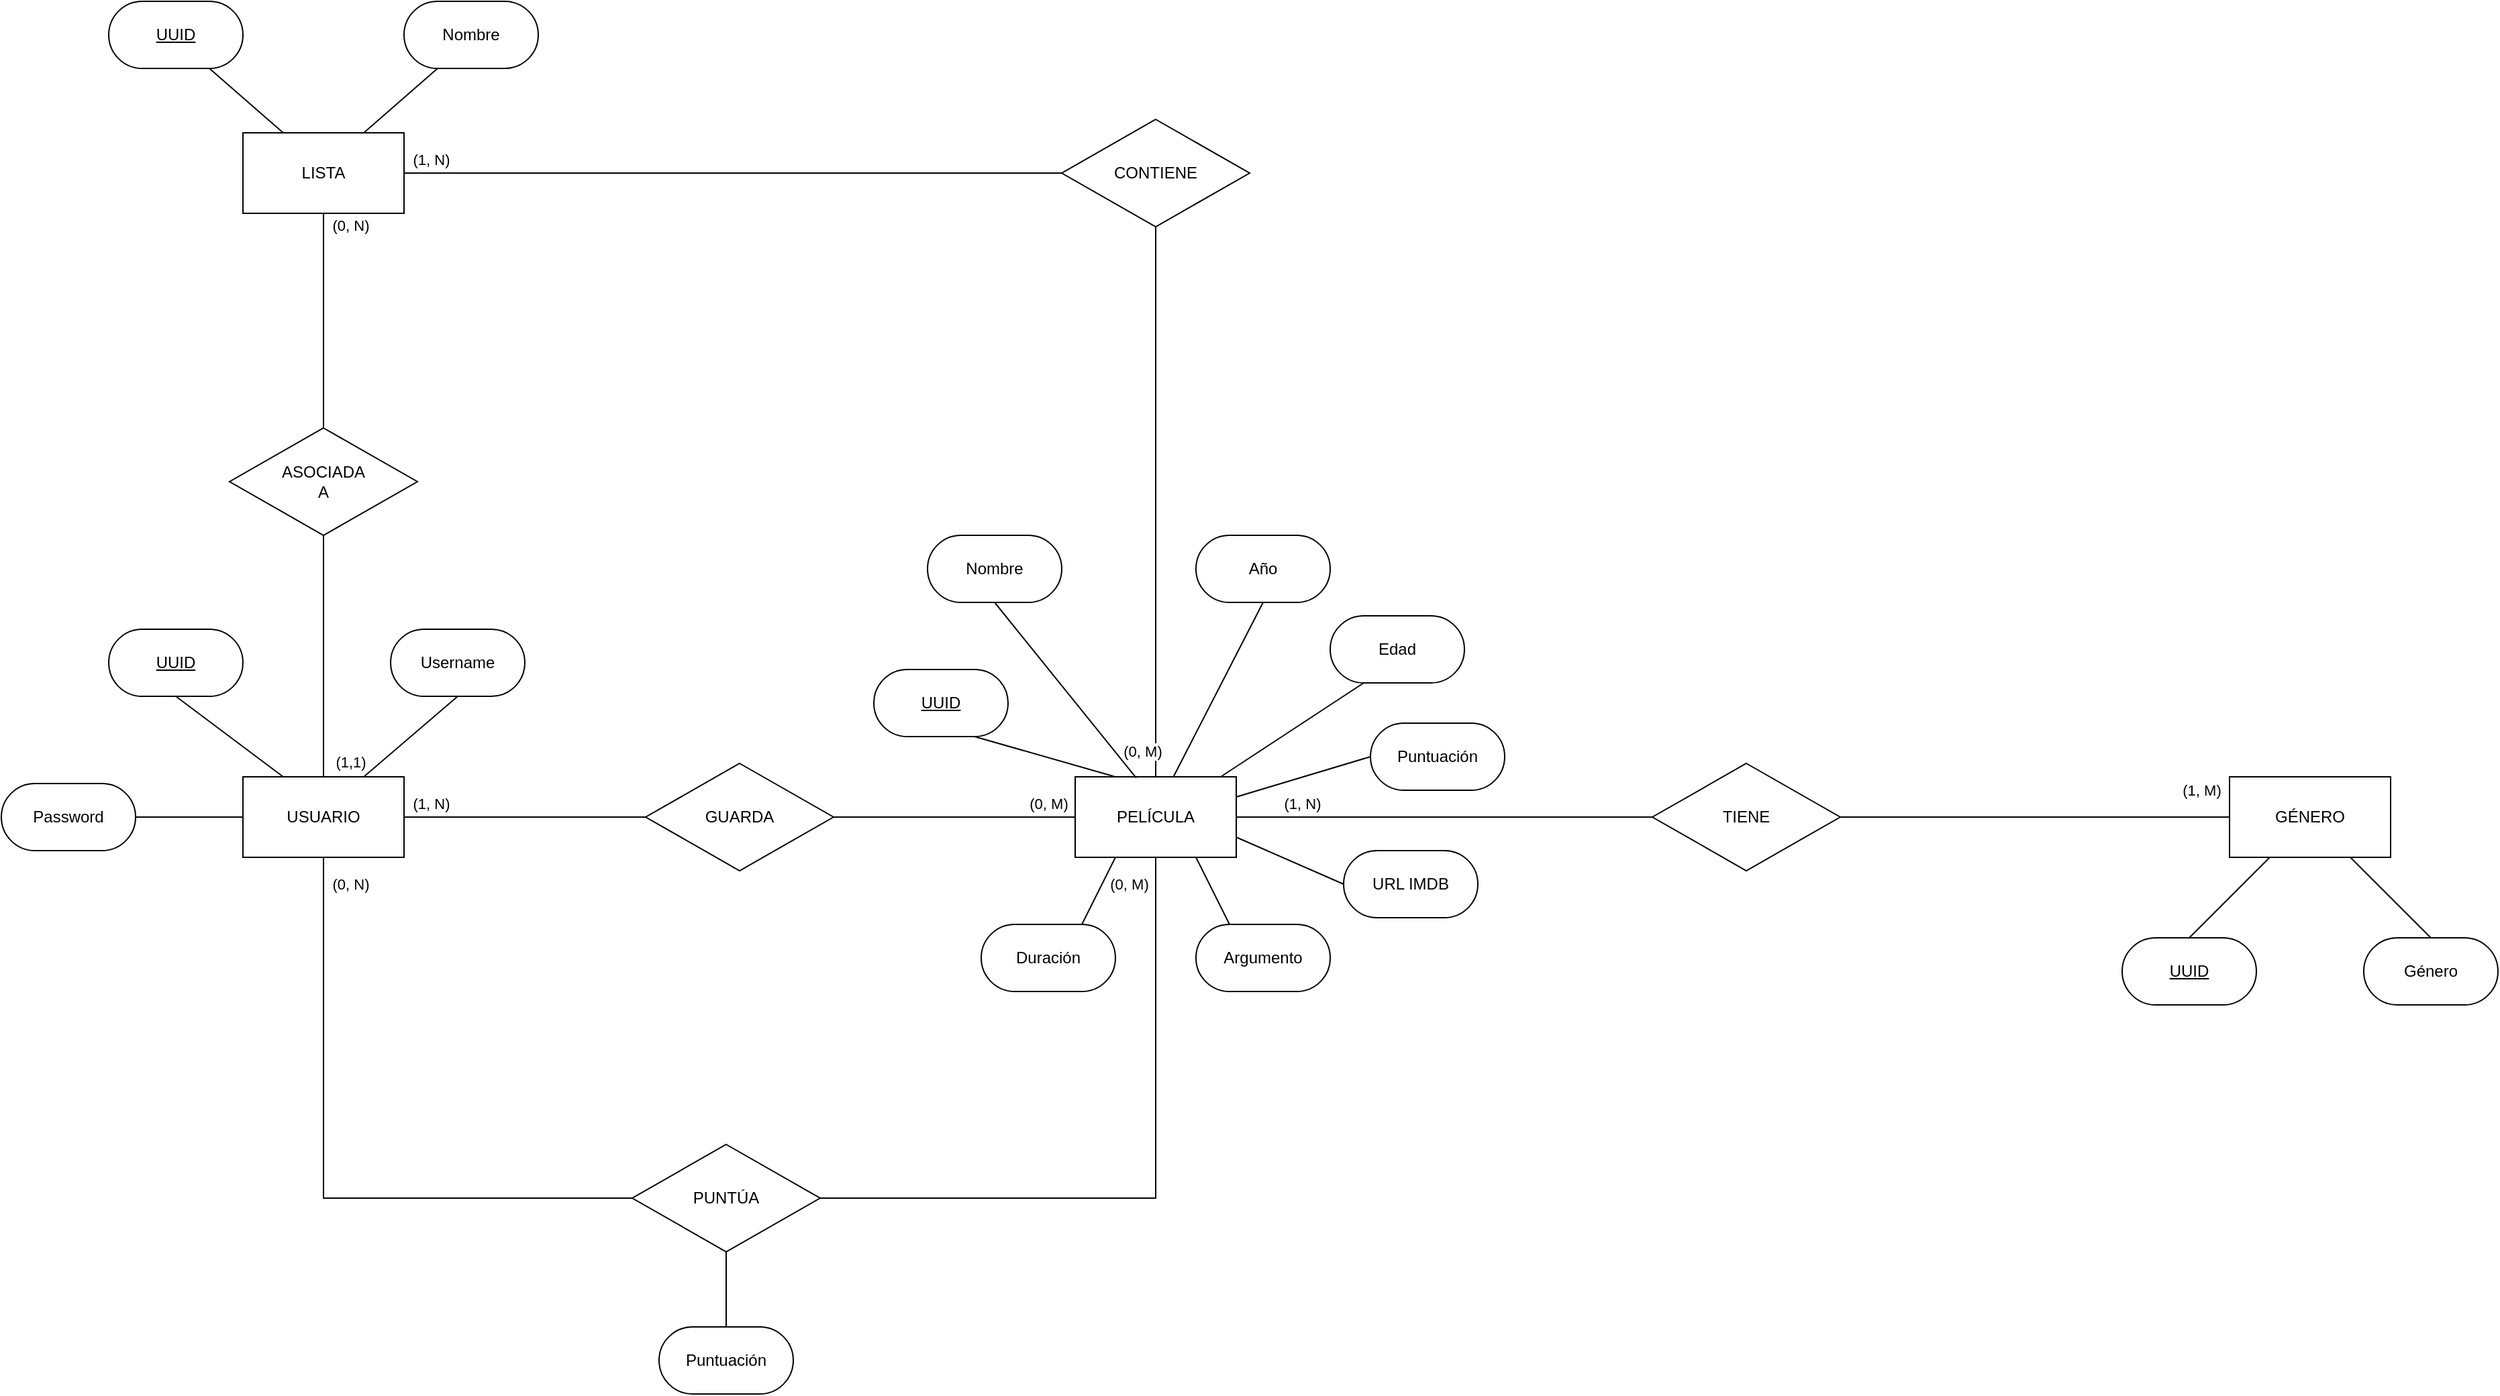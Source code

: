 <mxfile version="16.5.1" type="device"><diagram id="nPAZOWkKoE-GQsJVEmbg" name="Página-1"><mxGraphModel dx="948" dy="1687" grid="1" gridSize="10" guides="1" tooltips="1" connect="1" arrows="1" fold="1" page="1" pageScale="1" pageWidth="1169" pageHeight="827" math="0" shadow="0"><root><mxCell id="0"/><mxCell id="1" parent="0"/><mxCell id="drAlr8PNxRKSOGZVEwJe-6" style="edgeStyle=none;rounded=0;orthogonalLoop=1;jettySize=auto;html=1;exitX=0.75;exitY=0;exitDx=0;exitDy=0;entryX=0.5;entryY=1;entryDx=0;entryDy=0;endArrow=none;endFill=0;" parent="1" source="drAlr8PNxRKSOGZVEwJe-1" target="drAlr8PNxRKSOGZVEwJe-3" edge="1"><mxGeometry relative="1" as="geometry"/></mxCell><mxCell id="drAlr8PNxRKSOGZVEwJe-7" style="edgeStyle=none;rounded=0;orthogonalLoop=1;jettySize=auto;html=1;exitX=0.25;exitY=0;exitDx=0;exitDy=0;entryX=0.5;entryY=1;entryDx=0;entryDy=0;endArrow=none;endFill=0;" parent="1" source="drAlr8PNxRKSOGZVEwJe-1" target="drAlr8PNxRKSOGZVEwJe-2" edge="1"><mxGeometry relative="1" as="geometry"/></mxCell><mxCell id="drAlr8PNxRKSOGZVEwJe-8" style="edgeStyle=none;rounded=0;orthogonalLoop=1;jettySize=auto;html=1;exitX=0;exitY=0.5;exitDx=0;exitDy=0;entryX=1;entryY=0.5;entryDx=0;entryDy=0;endArrow=none;endFill=0;" parent="1" source="drAlr8PNxRKSOGZVEwJe-1" target="drAlr8PNxRKSOGZVEwJe-4" edge="1"><mxGeometry relative="1" as="geometry"/></mxCell><mxCell id="drAlr8PNxRKSOGZVEwJe-10" value="(1, N)" style="edgeStyle=none;rounded=0;orthogonalLoop=1;jettySize=auto;html=1;exitX=1;exitY=0.5;exitDx=0;exitDy=0;entryX=0;entryY=0.5;entryDx=0;entryDy=0;endArrow=none;endFill=0;" parent="1" source="drAlr8PNxRKSOGZVEwJe-1" target="drAlr8PNxRKSOGZVEwJe-9" edge="1"><mxGeometry x="-0.778" y="10" relative="1" as="geometry"><mxPoint as="offset"/></mxGeometry></mxCell><mxCell id="ci0sL2bog5Zxzg-yrc4b-2" value="(0, N)" style="edgeStyle=orthogonalEdgeStyle;rounded=0;orthogonalLoop=1;jettySize=auto;html=1;exitX=0.5;exitY=1;exitDx=0;exitDy=0;entryX=0;entryY=0.5;entryDx=0;entryDy=0;endArrow=none;endFill=0;" edge="1" parent="1" source="drAlr8PNxRKSOGZVEwJe-1" target="ci0sL2bog5Zxzg-yrc4b-1"><mxGeometry x="-0.917" y="20" relative="1" as="geometry"><mxPoint as="offset"/></mxGeometry></mxCell><mxCell id="drAlr8PNxRKSOGZVEwJe-1" value="USUARIO" style="rounded=0;whiteSpace=wrap;html=1;" parent="1" vertex="1"><mxGeometry x="200" y="140" width="120" height="60" as="geometry"/></mxCell><mxCell id="drAlr8PNxRKSOGZVEwJe-2" value="&lt;u&gt;UUID&lt;/u&gt;" style="rounded=1;whiteSpace=wrap;html=1;arcSize=50;" parent="1" vertex="1"><mxGeometry x="100" y="30" width="100" height="50" as="geometry"/></mxCell><mxCell id="drAlr8PNxRKSOGZVEwJe-3" value="Username" style="rounded=1;whiteSpace=wrap;html=1;arcSize=50;fontStyle=0" parent="1" vertex="1"><mxGeometry x="310" y="30" width="100" height="50" as="geometry"/></mxCell><mxCell id="drAlr8PNxRKSOGZVEwJe-4" value="Password" style="rounded=1;whiteSpace=wrap;html=1;arcSize=50;fontStyle=0" parent="1" vertex="1"><mxGeometry x="20" y="145" width="100" height="50" as="geometry"/></mxCell><mxCell id="drAlr8PNxRKSOGZVEwJe-12" value="(0, M)" style="edgeStyle=none;rounded=0;orthogonalLoop=1;jettySize=auto;html=1;exitX=1;exitY=0.5;exitDx=0;exitDy=0;entryX=0;entryY=0.5;entryDx=0;entryDy=0;endArrow=none;endFill=0;" parent="1" source="drAlr8PNxRKSOGZVEwJe-9" target="drAlr8PNxRKSOGZVEwJe-11" edge="1"><mxGeometry x="0.778" y="10" relative="1" as="geometry"><mxPoint as="offset"/></mxGeometry></mxCell><mxCell id="drAlr8PNxRKSOGZVEwJe-9" value="GUARDA" style="rhombus;whiteSpace=wrap;html=1;" parent="1" vertex="1"><mxGeometry x="500" y="130" width="140" height="80" as="geometry"/></mxCell><mxCell id="drAlr8PNxRKSOGZVEwJe-23" value="(1, N)" style="edgeStyle=none;rounded=0;orthogonalLoop=1;jettySize=auto;html=1;exitX=1;exitY=0.5;exitDx=0;exitDy=0;entryX=0;entryY=0.5;entryDx=0;entryDy=0;endArrow=none;endFill=0;" parent="1" source="drAlr8PNxRKSOGZVEwJe-11" target="drAlr8PNxRKSOGZVEwJe-22" edge="1"><mxGeometry x="-0.677" y="10" relative="1" as="geometry"><mxPoint x="-1" as="offset"/></mxGeometry></mxCell><mxCell id="ci0sL2bog5Zxzg-yrc4b-6" value="(0, M)" style="edgeStyle=orthogonalEdgeStyle;rounded=0;orthogonalLoop=1;jettySize=auto;html=1;exitX=0.5;exitY=1;exitDx=0;exitDy=0;entryX=1;entryY=0.5;entryDx=0;entryDy=0;endArrow=none;endFill=0;" edge="1" parent="1" source="drAlr8PNxRKSOGZVEwJe-11" target="ci0sL2bog5Zxzg-yrc4b-1"><mxGeometry x="-0.921" y="-20" relative="1" as="geometry"><mxPoint x="880" y="350.0" as="targetPoint"/><mxPoint as="offset"/></mxGeometry></mxCell><mxCell id="ci0sL2bog5Zxzg-yrc4b-24" style="edgeStyle=none;rounded=0;orthogonalLoop=1;jettySize=auto;html=1;exitX=1;exitY=0.75;exitDx=0;exitDy=0;entryX=0;entryY=0.5;entryDx=0;entryDy=0;endArrow=none;endFill=0;" edge="1" parent="1" source="drAlr8PNxRKSOGZVEwJe-11" target="ci0sL2bog5Zxzg-yrc4b-23"><mxGeometry relative="1" as="geometry"/></mxCell><mxCell id="drAlr8PNxRKSOGZVEwJe-11" value="PELÍCULA" style="rounded=0;whiteSpace=wrap;html=1;" parent="1" vertex="1"><mxGeometry x="820" y="140" width="120" height="60" as="geometry"/></mxCell><mxCell id="drAlr8PNxRKSOGZVEwJe-29" style="edgeStyle=none;rounded=0;orthogonalLoop=1;jettySize=auto;html=1;exitX=0.75;exitY=1;exitDx=0;exitDy=0;entryX=0.25;entryY=0;entryDx=0;entryDy=0;endArrow=none;endFill=0;" parent="1" source="drAlr8PNxRKSOGZVEwJe-13" target="drAlr8PNxRKSOGZVEwJe-11" edge="1"><mxGeometry relative="1" as="geometry"/></mxCell><mxCell id="drAlr8PNxRKSOGZVEwJe-13" value="&lt;u&gt;UUID&lt;/u&gt;" style="rounded=1;whiteSpace=wrap;html=1;arcSize=50;fontStyle=0" parent="1" vertex="1"><mxGeometry x="670" y="60" width="100" height="50" as="geometry"/></mxCell><mxCell id="drAlr8PNxRKSOGZVEwJe-30" style="edgeStyle=none;rounded=0;orthogonalLoop=1;jettySize=auto;html=1;exitX=0.5;exitY=1;exitDx=0;exitDy=0;entryX=0.379;entryY=0.014;entryDx=0;entryDy=0;entryPerimeter=0;endArrow=none;endFill=0;" parent="1" source="drAlr8PNxRKSOGZVEwJe-14" target="drAlr8PNxRKSOGZVEwJe-11" edge="1"><mxGeometry relative="1" as="geometry"/></mxCell><mxCell id="drAlr8PNxRKSOGZVEwJe-14" value="Nombre" style="rounded=1;whiteSpace=wrap;html=1;arcSize=50;fontStyle=0" parent="1" vertex="1"><mxGeometry x="710" y="-40" width="100" height="50" as="geometry"/></mxCell><mxCell id="drAlr8PNxRKSOGZVEwJe-31" style="edgeStyle=none;rounded=0;orthogonalLoop=1;jettySize=auto;html=1;exitX=0.5;exitY=1;exitDx=0;exitDy=0;entryX=0.609;entryY=0.004;entryDx=0;entryDy=0;entryPerimeter=0;endArrow=none;endFill=0;" parent="1" source="drAlr8PNxRKSOGZVEwJe-15" target="drAlr8PNxRKSOGZVEwJe-11" edge="1"><mxGeometry relative="1" as="geometry"/></mxCell><mxCell id="drAlr8PNxRKSOGZVEwJe-15" value="Año" style="rounded=1;whiteSpace=wrap;html=1;arcSize=50;fontStyle=0" parent="1" vertex="1"><mxGeometry x="910" y="-40" width="100" height="50" as="geometry"/></mxCell><mxCell id="drAlr8PNxRKSOGZVEwJe-32" style="edgeStyle=none;rounded=0;orthogonalLoop=1;jettySize=auto;html=1;exitX=0.25;exitY=1;exitDx=0;exitDy=0;entryX=0.908;entryY=-0.006;entryDx=0;entryDy=0;entryPerimeter=0;endArrow=none;endFill=0;" parent="1" source="drAlr8PNxRKSOGZVEwJe-16" target="drAlr8PNxRKSOGZVEwJe-11" edge="1"><mxGeometry relative="1" as="geometry"/></mxCell><mxCell id="drAlr8PNxRKSOGZVEwJe-16" value="Edad" style="rounded=1;whiteSpace=wrap;html=1;arcSize=50;fontStyle=0" parent="1" vertex="1"><mxGeometry x="1010" y="20" width="100" height="50" as="geometry"/></mxCell><mxCell id="drAlr8PNxRKSOGZVEwJe-36" style="edgeStyle=none;rounded=0;orthogonalLoop=1;jettySize=auto;html=1;exitX=0.75;exitY=0;exitDx=0;exitDy=0;entryX=0.25;entryY=1;entryDx=0;entryDy=0;endArrow=none;endFill=0;" parent="1" source="drAlr8PNxRKSOGZVEwJe-17" target="drAlr8PNxRKSOGZVEwJe-11" edge="1"><mxGeometry relative="1" as="geometry"/></mxCell><mxCell id="drAlr8PNxRKSOGZVEwJe-17" value="Duración" style="rounded=1;whiteSpace=wrap;html=1;arcSize=50;fontStyle=0" parent="1" vertex="1"><mxGeometry x="750" y="250" width="100" height="50" as="geometry"/></mxCell><mxCell id="drAlr8PNxRKSOGZVEwJe-34" style="edgeStyle=none;rounded=0;orthogonalLoop=1;jettySize=auto;html=1;exitX=0.25;exitY=0;exitDx=0;exitDy=0;entryX=0.75;entryY=1;entryDx=0;entryDy=0;endArrow=none;endFill=0;" parent="1" source="drAlr8PNxRKSOGZVEwJe-20" target="drAlr8PNxRKSOGZVEwJe-11" edge="1"><mxGeometry relative="1" as="geometry"/></mxCell><mxCell id="drAlr8PNxRKSOGZVEwJe-20" value="Argumento" style="rounded=1;whiteSpace=wrap;html=1;arcSize=50;fontStyle=0" parent="1" vertex="1"><mxGeometry x="910" y="250" width="100" height="50" as="geometry"/></mxCell><mxCell id="drAlr8PNxRKSOGZVEwJe-21" value="GÉNERO" style="rounded=0;whiteSpace=wrap;html=1;" parent="1" vertex="1"><mxGeometry x="1680" y="140" width="120" height="60" as="geometry"/></mxCell><mxCell id="drAlr8PNxRKSOGZVEwJe-24" value="(1, M)" style="edgeStyle=none;rounded=0;orthogonalLoop=1;jettySize=auto;html=1;exitX=1;exitY=0.5;exitDx=0;exitDy=0;entryX=0;entryY=0.5;entryDx=0;entryDy=0;endArrow=none;endFill=0;" parent="1" source="drAlr8PNxRKSOGZVEwJe-22" target="drAlr8PNxRKSOGZVEwJe-21" edge="1"><mxGeometry x="0.853" y="20" relative="1" as="geometry"><mxPoint as="offset"/></mxGeometry></mxCell><mxCell id="drAlr8PNxRKSOGZVEwJe-22" value="TIENE" style="rhombus;whiteSpace=wrap;html=1;" parent="1" vertex="1"><mxGeometry x="1250" y="130" width="140" height="80" as="geometry"/></mxCell><mxCell id="drAlr8PNxRKSOGZVEwJe-37" style="edgeStyle=none;rounded=0;orthogonalLoop=1;jettySize=auto;html=1;exitX=0.5;exitY=0;exitDx=0;exitDy=0;entryX=0.25;entryY=1;entryDx=0;entryDy=0;endArrow=none;endFill=0;" parent="1" source="drAlr8PNxRKSOGZVEwJe-25" target="drAlr8PNxRKSOGZVEwJe-21" edge="1"><mxGeometry relative="1" as="geometry"/></mxCell><mxCell id="drAlr8PNxRKSOGZVEwJe-25" value="&lt;u&gt;UUID&lt;/u&gt;" style="rounded=1;whiteSpace=wrap;html=1;arcSize=50;" parent="1" vertex="1"><mxGeometry x="1600" y="260" width="100" height="50" as="geometry"/></mxCell><mxCell id="drAlr8PNxRKSOGZVEwJe-38" style="edgeStyle=none;rounded=0;orthogonalLoop=1;jettySize=auto;html=1;exitX=0.5;exitY=0;exitDx=0;exitDy=0;entryX=0.75;entryY=1;entryDx=0;entryDy=0;endArrow=none;endFill=0;" parent="1" source="drAlr8PNxRKSOGZVEwJe-26" target="drAlr8PNxRKSOGZVEwJe-21" edge="1"><mxGeometry relative="1" as="geometry"/></mxCell><mxCell id="drAlr8PNxRKSOGZVEwJe-26" value="&lt;span&gt;Género&lt;/span&gt;" style="rounded=1;whiteSpace=wrap;html=1;arcSize=50;fontStyle=0" parent="1" vertex="1"><mxGeometry x="1780" y="260" width="100" height="50" as="geometry"/></mxCell><mxCell id="drAlr8PNxRKSOGZVEwJe-33" style="edgeStyle=none;rounded=0;orthogonalLoop=1;jettySize=auto;html=1;exitX=0;exitY=0.5;exitDx=0;exitDy=0;entryX=1;entryY=0.25;entryDx=0;entryDy=0;endArrow=none;endFill=0;" parent="1" source="drAlr8PNxRKSOGZVEwJe-27" target="drAlr8PNxRKSOGZVEwJe-11" edge="1"><mxGeometry relative="1" as="geometry"/></mxCell><mxCell id="drAlr8PNxRKSOGZVEwJe-27" value="Puntuación" style="rounded=1;whiteSpace=wrap;html=1;arcSize=50;fontStyle=0" parent="1" vertex="1"><mxGeometry x="1040" y="100" width="100" height="50" as="geometry"/></mxCell><mxCell id="ci0sL2bog5Zxzg-yrc4b-26" style="edgeStyle=none;rounded=0;orthogonalLoop=1;jettySize=auto;html=1;exitX=0.5;exitY=1;exitDx=0;exitDy=0;entryX=0.5;entryY=0;entryDx=0;entryDy=0;endArrow=none;endFill=0;" edge="1" parent="1" source="ci0sL2bog5Zxzg-yrc4b-1" target="ci0sL2bog5Zxzg-yrc4b-25"><mxGeometry relative="1" as="geometry"/></mxCell><mxCell id="ci0sL2bog5Zxzg-yrc4b-1" value="PUNTÚA" style="rhombus;whiteSpace=wrap;html=1;" vertex="1" parent="1"><mxGeometry x="490" y="414" width="140" height="80" as="geometry"/></mxCell><mxCell id="ci0sL2bog5Zxzg-yrc4b-14" value="(0, N)" style="edgeStyle=none;rounded=0;orthogonalLoop=1;jettySize=auto;html=1;exitX=0.5;exitY=1;exitDx=0;exitDy=0;entryX=0.5;entryY=0;entryDx=0;entryDy=0;endArrow=none;endFill=0;" edge="1" parent="1" source="ci0sL2bog5Zxzg-yrc4b-12" target="ci0sL2bog5Zxzg-yrc4b-13"><mxGeometry x="-0.875" y="20" relative="1" as="geometry"><mxPoint y="-1" as="offset"/></mxGeometry></mxCell><mxCell id="ci0sL2bog5Zxzg-yrc4b-17" value="(1, N)" style="edgeStyle=none;rounded=0;orthogonalLoop=1;jettySize=auto;html=1;exitX=1;exitY=0.5;exitDx=0;exitDy=0;endArrow=none;endFill=0;" edge="1" parent="1" source="ci0sL2bog5Zxzg-yrc4b-12" target="ci0sL2bog5Zxzg-yrc4b-16"><mxGeometry x="-0.918" y="10" relative="1" as="geometry"><mxPoint as="offset"/></mxGeometry></mxCell><mxCell id="ci0sL2bog5Zxzg-yrc4b-12" value="LISTA" style="rounded=0;whiteSpace=wrap;html=1;" vertex="1" parent="1"><mxGeometry x="200" y="-340" width="120" height="60" as="geometry"/></mxCell><mxCell id="ci0sL2bog5Zxzg-yrc4b-15" value="(1,1)" style="edgeStyle=none;rounded=0;orthogonalLoop=1;jettySize=auto;html=1;exitX=0.5;exitY=1;exitDx=0;exitDy=0;entryX=0.5;entryY=0;entryDx=0;entryDy=0;endArrow=none;endFill=0;" edge="1" parent="1" source="ci0sL2bog5Zxzg-yrc4b-13" target="drAlr8PNxRKSOGZVEwJe-1"><mxGeometry x="0.889" y="20" relative="1" as="geometry"><mxPoint y="-1" as="offset"/></mxGeometry></mxCell><mxCell id="ci0sL2bog5Zxzg-yrc4b-13" value="ASOCIADA&lt;br&gt;A" style="rhombus;whiteSpace=wrap;html=1;" vertex="1" parent="1"><mxGeometry x="190" y="-120" width="140" height="80" as="geometry"/></mxCell><mxCell id="ci0sL2bog5Zxzg-yrc4b-18" value="(0, M)" style="edgeStyle=none;rounded=0;orthogonalLoop=1;jettySize=auto;html=1;exitX=0.5;exitY=1;exitDx=0;exitDy=0;endArrow=none;endFill=0;" edge="1" parent="1" source="ci0sL2bog5Zxzg-yrc4b-16" target="drAlr8PNxRKSOGZVEwJe-11"><mxGeometry x="0.902" y="-10" relative="1" as="geometry"><mxPoint y="1" as="offset"/></mxGeometry></mxCell><mxCell id="ci0sL2bog5Zxzg-yrc4b-16" value="CONTIENE" style="rhombus;whiteSpace=wrap;html=1;" vertex="1" parent="1"><mxGeometry x="810" y="-350" width="140" height="80" as="geometry"/></mxCell><mxCell id="ci0sL2bog5Zxzg-yrc4b-21" style="edgeStyle=none;rounded=0;orthogonalLoop=1;jettySize=auto;html=1;exitX=0.75;exitY=1;exitDx=0;exitDy=0;entryX=0.25;entryY=0;entryDx=0;entryDy=0;endArrow=none;endFill=0;" edge="1" parent="1" source="ci0sL2bog5Zxzg-yrc4b-19" target="ci0sL2bog5Zxzg-yrc4b-12"><mxGeometry relative="1" as="geometry"/></mxCell><mxCell id="ci0sL2bog5Zxzg-yrc4b-19" value="&lt;u&gt;UUID&lt;/u&gt;" style="rounded=1;whiteSpace=wrap;html=1;arcSize=50;" vertex="1" parent="1"><mxGeometry x="100" y="-438" width="100" height="50" as="geometry"/></mxCell><mxCell id="ci0sL2bog5Zxzg-yrc4b-22" style="edgeStyle=none;rounded=0;orthogonalLoop=1;jettySize=auto;html=1;exitX=0.25;exitY=1;exitDx=0;exitDy=0;entryX=0.75;entryY=0;entryDx=0;entryDy=0;endArrow=none;endFill=0;" edge="1" parent="1" source="ci0sL2bog5Zxzg-yrc4b-20" target="ci0sL2bog5Zxzg-yrc4b-12"><mxGeometry relative="1" as="geometry"/></mxCell><mxCell id="ci0sL2bog5Zxzg-yrc4b-20" value="Nombre" style="rounded=1;whiteSpace=wrap;html=1;arcSize=50;fontStyle=0" vertex="1" parent="1"><mxGeometry x="320" y="-438" width="100" height="50" as="geometry"/></mxCell><mxCell id="ci0sL2bog5Zxzg-yrc4b-23" value="URL IMDB" style="rounded=1;whiteSpace=wrap;html=1;arcSize=50;fontStyle=0" vertex="1" parent="1"><mxGeometry x="1020" y="195" width="100" height="50" as="geometry"/></mxCell><mxCell id="ci0sL2bog5Zxzg-yrc4b-25" value="Puntuación" style="rounded=1;whiteSpace=wrap;html=1;arcSize=50;fontStyle=0" vertex="1" parent="1"><mxGeometry x="510" y="550" width="100" height="50" as="geometry"/></mxCell></root></mxGraphModel></diagram></mxfile>